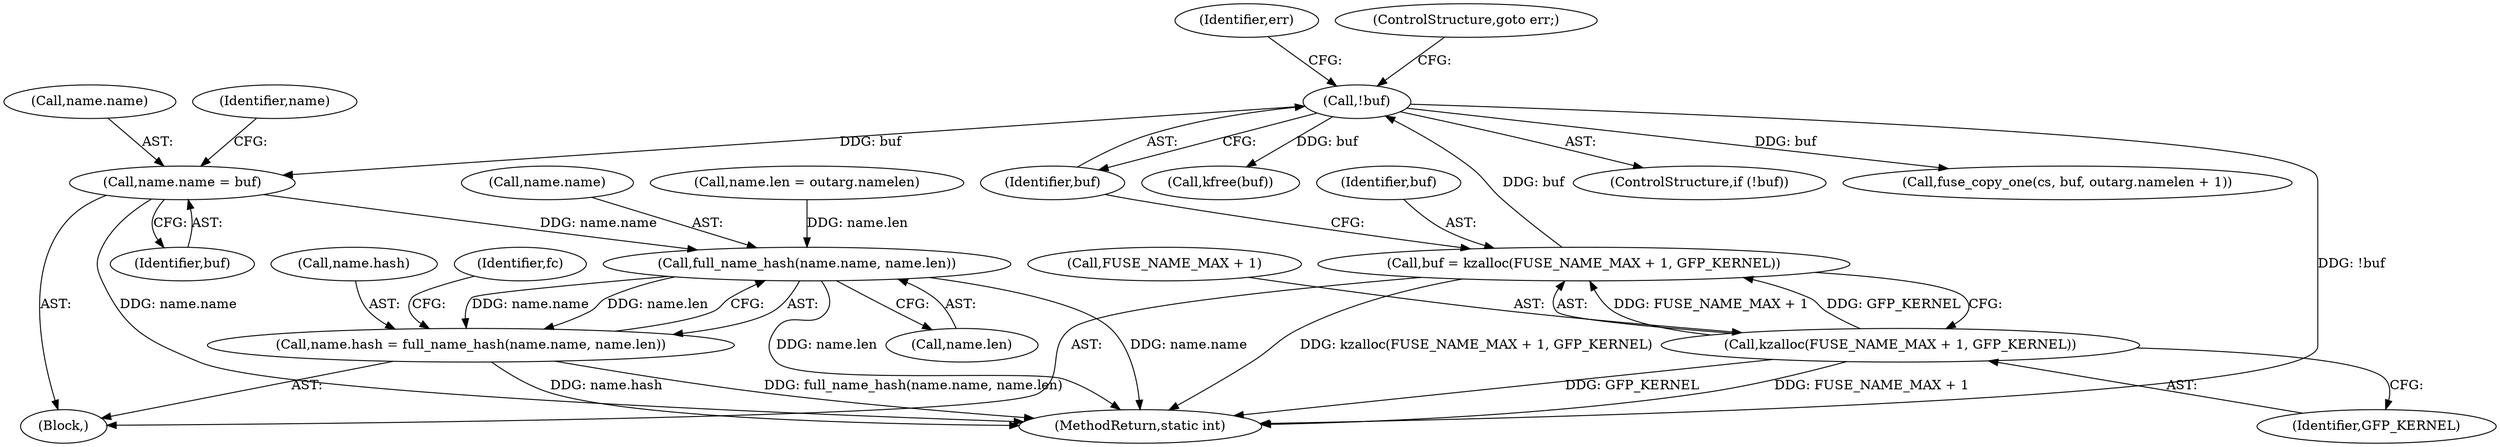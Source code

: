 digraph "0_linux_c2183d1e9b3f313dd8ba2b1b0197c8d9fb86a7ae@pointer" {
"1000172" [label="(Call,name.name = buf)"];
"1000121" [label="(Call,!buf)"];
"1000113" [label="(Call,buf = kzalloc(FUSE_NAME_MAX + 1, GFP_KERNEL))"];
"1000115" [label="(Call,kzalloc(FUSE_NAME_MAX + 1, GFP_KERNEL))"];
"1000210" [label="(Call,full_name_hash(name.name, name.len))"];
"1000206" [label="(Call,name.hash = full_name_hash(name.name, name.len))"];
"1000116" [label="(Call,FUSE_NAME_MAX + 1)"];
"1000206" [label="(Call,name.hash = full_name_hash(name.name, name.len))"];
"1000125" [label="(Identifier,err)"];
"1000220" [label="(Identifier,fc)"];
"1000179" [label="(Identifier,name)"];
"1000114" [label="(Identifier,buf)"];
"1000251" [label="(Call,kfree(buf))"];
"1000120" [label="(ControlStructure,if (!buf))"];
"1000115" [label="(Call,kzalloc(FUSE_NAME_MAX + 1, GFP_KERNEL))"];
"1000119" [label="(Identifier,GFP_KERNEL)"];
"1000113" [label="(Call,buf = kzalloc(FUSE_NAME_MAX + 1, GFP_KERNEL))"];
"1000207" [label="(Call,name.hash)"];
"1000173" [label="(Call,name.name)"];
"1000123" [label="(ControlStructure,goto err;)"];
"1000186" [label="(Call,fuse_copy_one(cs, buf, outarg.namelen + 1))"];
"1000176" [label="(Identifier,buf)"];
"1000257" [label="(MethodReturn,static int)"];
"1000211" [label="(Call,name.name)"];
"1000172" [label="(Call,name.name = buf)"];
"1000210" [label="(Call,full_name_hash(name.name, name.len))"];
"1000214" [label="(Call,name.len)"];
"1000177" [label="(Call,name.len = outarg.namelen)"];
"1000122" [label="(Identifier,buf)"];
"1000104" [label="(Block,)"];
"1000121" [label="(Call,!buf)"];
"1000172" -> "1000104"  [label="AST: "];
"1000172" -> "1000176"  [label="CFG: "];
"1000173" -> "1000172"  [label="AST: "];
"1000176" -> "1000172"  [label="AST: "];
"1000179" -> "1000172"  [label="CFG: "];
"1000172" -> "1000257"  [label="DDG: name.name"];
"1000121" -> "1000172"  [label="DDG: buf"];
"1000172" -> "1000210"  [label="DDG: name.name"];
"1000121" -> "1000120"  [label="AST: "];
"1000121" -> "1000122"  [label="CFG: "];
"1000122" -> "1000121"  [label="AST: "];
"1000123" -> "1000121"  [label="CFG: "];
"1000125" -> "1000121"  [label="CFG: "];
"1000121" -> "1000257"  [label="DDG: !buf"];
"1000113" -> "1000121"  [label="DDG: buf"];
"1000121" -> "1000186"  [label="DDG: buf"];
"1000121" -> "1000251"  [label="DDG: buf"];
"1000113" -> "1000104"  [label="AST: "];
"1000113" -> "1000115"  [label="CFG: "];
"1000114" -> "1000113"  [label="AST: "];
"1000115" -> "1000113"  [label="AST: "];
"1000122" -> "1000113"  [label="CFG: "];
"1000113" -> "1000257"  [label="DDG: kzalloc(FUSE_NAME_MAX + 1, GFP_KERNEL)"];
"1000115" -> "1000113"  [label="DDG: FUSE_NAME_MAX + 1"];
"1000115" -> "1000113"  [label="DDG: GFP_KERNEL"];
"1000115" -> "1000119"  [label="CFG: "];
"1000116" -> "1000115"  [label="AST: "];
"1000119" -> "1000115"  [label="AST: "];
"1000115" -> "1000257"  [label="DDG: GFP_KERNEL"];
"1000115" -> "1000257"  [label="DDG: FUSE_NAME_MAX + 1"];
"1000210" -> "1000206"  [label="AST: "];
"1000210" -> "1000214"  [label="CFG: "];
"1000211" -> "1000210"  [label="AST: "];
"1000214" -> "1000210"  [label="AST: "];
"1000206" -> "1000210"  [label="CFG: "];
"1000210" -> "1000257"  [label="DDG: name.len"];
"1000210" -> "1000257"  [label="DDG: name.name"];
"1000210" -> "1000206"  [label="DDG: name.name"];
"1000210" -> "1000206"  [label="DDG: name.len"];
"1000177" -> "1000210"  [label="DDG: name.len"];
"1000206" -> "1000104"  [label="AST: "];
"1000207" -> "1000206"  [label="AST: "];
"1000220" -> "1000206"  [label="CFG: "];
"1000206" -> "1000257"  [label="DDG: full_name_hash(name.name, name.len)"];
"1000206" -> "1000257"  [label="DDG: name.hash"];
}
